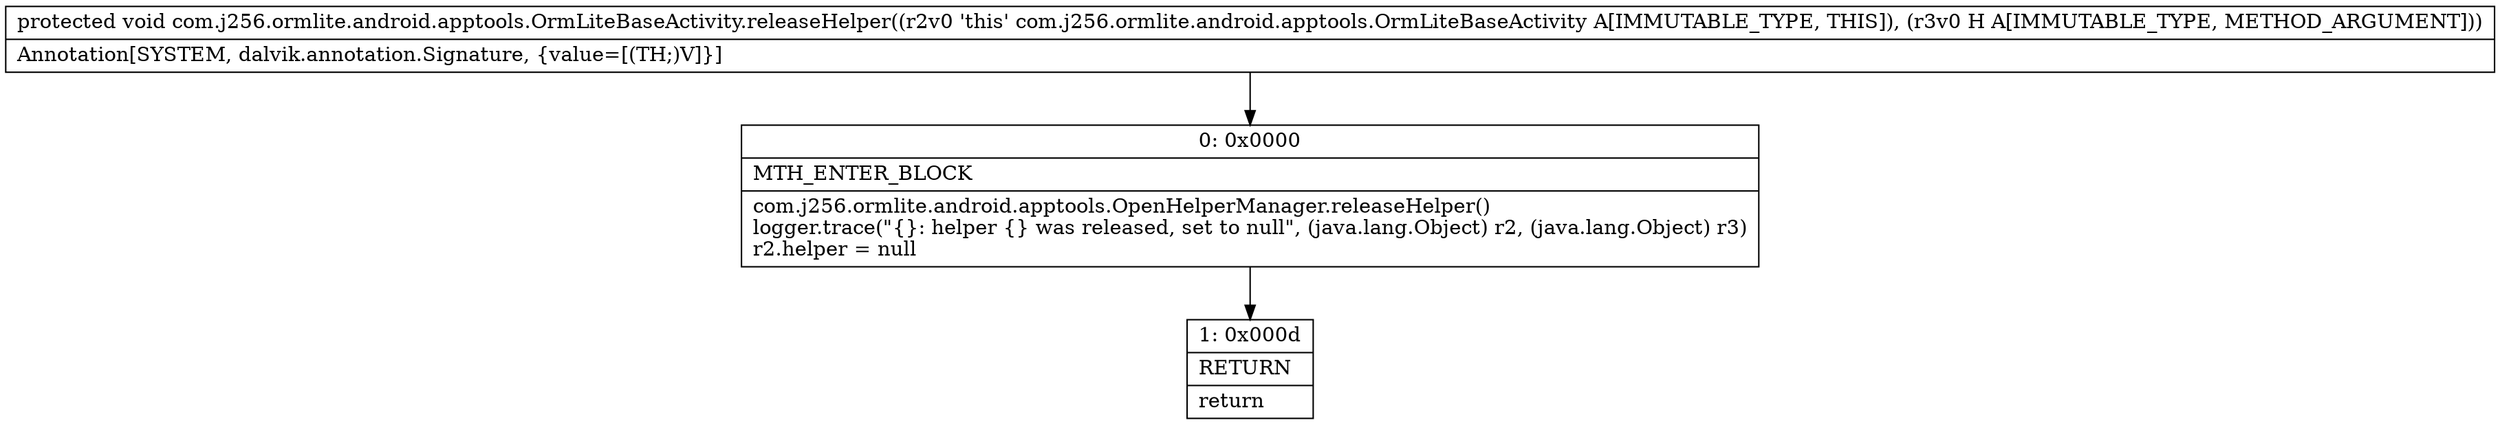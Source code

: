 digraph "CFG forcom.j256.ormlite.android.apptools.OrmLiteBaseActivity.releaseHelper(Lcom\/j256\/ormlite\/android\/apptools\/OrmLiteSqliteOpenHelper;)V" {
Node_0 [shape=record,label="{0\:\ 0x0000|MTH_ENTER_BLOCK\l|com.j256.ormlite.android.apptools.OpenHelperManager.releaseHelper()\llogger.trace(\"\{\}: helper \{\} was released, set to null\", (java.lang.Object) r2, (java.lang.Object) r3)\lr2.helper = null\l}"];
Node_1 [shape=record,label="{1\:\ 0x000d|RETURN\l|return\l}"];
MethodNode[shape=record,label="{protected void com.j256.ormlite.android.apptools.OrmLiteBaseActivity.releaseHelper((r2v0 'this' com.j256.ormlite.android.apptools.OrmLiteBaseActivity A[IMMUTABLE_TYPE, THIS]), (r3v0 H A[IMMUTABLE_TYPE, METHOD_ARGUMENT]))  | Annotation[SYSTEM, dalvik.annotation.Signature, \{value=[(TH;)V]\}]\l}"];
MethodNode -> Node_0;
Node_0 -> Node_1;
}

